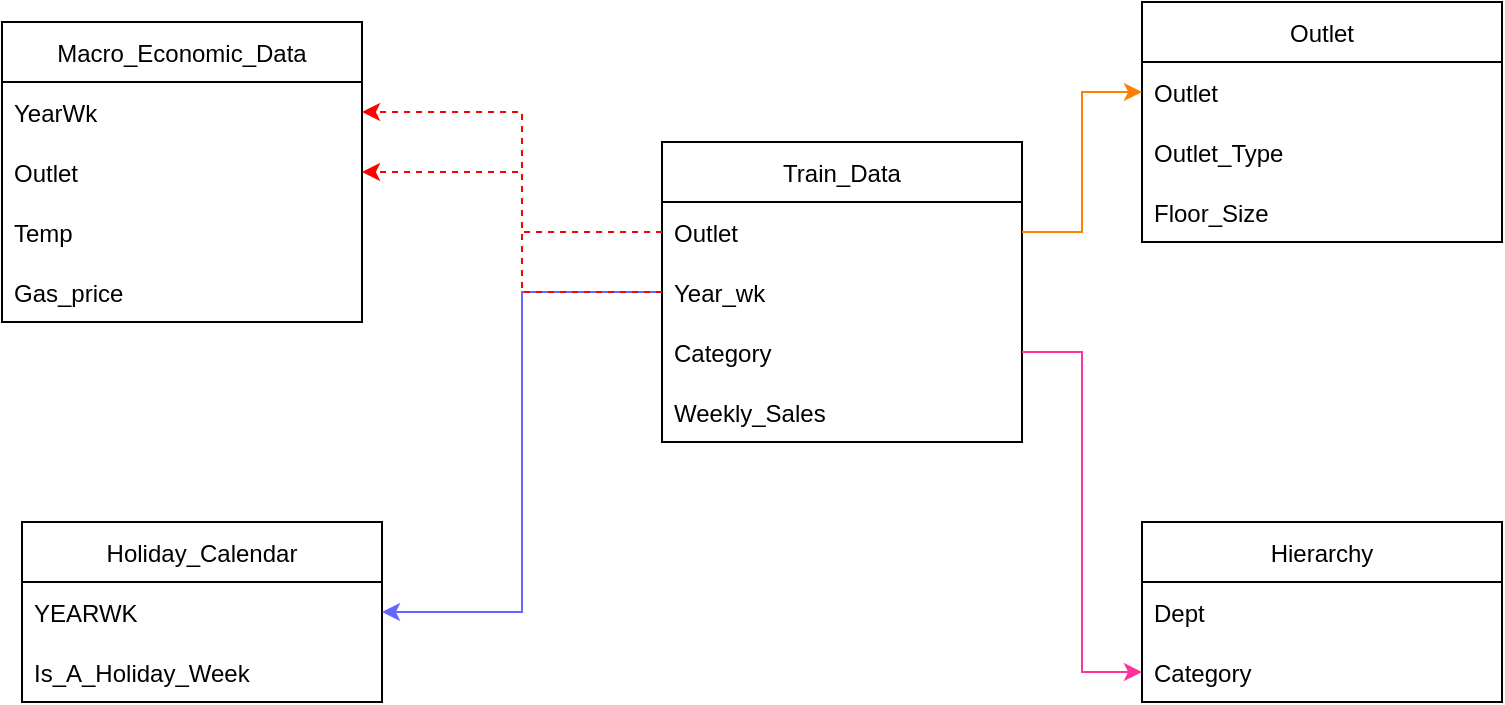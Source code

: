 <mxfile version="15.9.6" type="device"><diagram id="R2lEEEUBdFMjLlhIrx00" name="Page-1"><mxGraphModel dx="419" dy="662" grid="1" gridSize="10" guides="1" tooltips="1" connect="1" arrows="1" fold="1" page="1" pageScale="1" pageWidth="850" pageHeight="1100" math="0" shadow="0" extFonts="Permanent Marker^https://fonts.googleapis.com/css?family=Permanent+Marker"><root><mxCell id="0"/><mxCell id="1" parent="0"/><object label="Macro_Economic_Data" Gas_price="" id="PEPzc-A0r9CE2ni73IlE-22"><mxCell style="swimlane;fontStyle=0;childLayout=stackLayout;horizontal=1;startSize=30;horizontalStack=0;resizeParent=1;resizeParentMax=0;resizeLast=0;collapsible=1;marginBottom=0;" vertex="1" parent="1"><mxGeometry x="940" y="120" width="180" height="150" as="geometry"/></mxCell></object><mxCell id="PEPzc-A0r9CE2ni73IlE-23" value="YearWk" style="text;strokeColor=none;fillColor=none;align=left;verticalAlign=middle;spacingLeft=4;spacingRight=4;overflow=hidden;points=[[0,0.5],[1,0.5]];portConstraint=eastwest;rotatable=0;" vertex="1" parent="PEPzc-A0r9CE2ni73IlE-22"><mxGeometry y="30" width="180" height="30" as="geometry"/></mxCell><mxCell id="PEPzc-A0r9CE2ni73IlE-24" value="Outlet" style="text;strokeColor=none;fillColor=none;align=left;verticalAlign=middle;spacingLeft=4;spacingRight=4;overflow=hidden;points=[[0,0.5],[1,0.5]];portConstraint=eastwest;rotatable=0;" vertex="1" parent="PEPzc-A0r9CE2ni73IlE-22"><mxGeometry y="60" width="180" height="30" as="geometry"/></mxCell><mxCell id="PEPzc-A0r9CE2ni73IlE-25" value="Temp" style="text;strokeColor=none;fillColor=none;align=left;verticalAlign=middle;spacingLeft=4;spacingRight=4;overflow=hidden;points=[[0,0.5],[1,0.5]];portConstraint=eastwest;rotatable=0;" vertex="1" parent="PEPzc-A0r9CE2ni73IlE-22"><mxGeometry y="90" width="180" height="30" as="geometry"/></mxCell><mxCell id="PEPzc-A0r9CE2ni73IlE-26" value="Gas_price" style="text;strokeColor=none;fillColor=none;align=left;verticalAlign=middle;spacingLeft=4;spacingRight=4;overflow=hidden;points=[[0,0.5],[1,0.5]];portConstraint=eastwest;rotatable=0;" vertex="1" parent="PEPzc-A0r9CE2ni73IlE-22"><mxGeometry y="120" width="180" height="30" as="geometry"/></mxCell><object label="Outlet" Gas_price="" id="PEPzc-A0r9CE2ni73IlE-27"><mxCell style="swimlane;fontStyle=0;childLayout=stackLayout;horizontal=1;startSize=30;horizontalStack=0;resizeParent=1;resizeParentMax=0;resizeLast=0;collapsible=1;marginBottom=0;" vertex="1" parent="1"><mxGeometry x="1510" y="110" width="180" height="120" as="geometry"/></mxCell></object><mxCell id="PEPzc-A0r9CE2ni73IlE-28" value="Outlet" style="text;strokeColor=none;fillColor=none;align=left;verticalAlign=middle;spacingLeft=4;spacingRight=4;overflow=hidden;points=[[0,0.5],[1,0.5]];portConstraint=eastwest;rotatable=0;" vertex="1" parent="PEPzc-A0r9CE2ni73IlE-27"><mxGeometry y="30" width="180" height="30" as="geometry"/></mxCell><mxCell id="PEPzc-A0r9CE2ni73IlE-29" value="Outlet_Type" style="text;strokeColor=none;fillColor=none;align=left;verticalAlign=middle;spacingLeft=4;spacingRight=4;overflow=hidden;points=[[0,0.5],[1,0.5]];portConstraint=eastwest;rotatable=0;" vertex="1" parent="PEPzc-A0r9CE2ni73IlE-27"><mxGeometry y="60" width="180" height="30" as="geometry"/></mxCell><mxCell id="PEPzc-A0r9CE2ni73IlE-30" value="Floor_Size" style="text;strokeColor=none;fillColor=none;align=left;verticalAlign=middle;spacingLeft=4;spacingRight=4;overflow=hidden;points=[[0,0.5],[1,0.5]];portConstraint=eastwest;rotatable=0;" vertex="1" parent="PEPzc-A0r9CE2ni73IlE-27"><mxGeometry y="90" width="180" height="30" as="geometry"/></mxCell><object label="Holiday_Calendar" Gas_price="" id="PEPzc-A0r9CE2ni73IlE-32"><mxCell style="swimlane;fontStyle=0;childLayout=stackLayout;horizontal=1;startSize=30;horizontalStack=0;resizeParent=1;resizeParentMax=0;resizeLast=0;collapsible=1;marginBottom=0;" vertex="1" parent="1"><mxGeometry x="950" y="370" width="180" height="90" as="geometry"/></mxCell></object><mxCell id="PEPzc-A0r9CE2ni73IlE-33" value="YEARWK" style="text;strokeColor=none;fillColor=none;align=left;verticalAlign=middle;spacingLeft=4;spacingRight=4;overflow=hidden;points=[[0,0.5],[1,0.5]];portConstraint=eastwest;rotatable=0;" vertex="1" parent="PEPzc-A0r9CE2ni73IlE-32"><mxGeometry y="30" width="180" height="30" as="geometry"/></mxCell><mxCell id="PEPzc-A0r9CE2ni73IlE-34" value="Is_A_Holiday_Week" style="text;strokeColor=none;fillColor=none;align=left;verticalAlign=middle;spacingLeft=4;spacingRight=4;overflow=hidden;points=[[0,0.5],[1,0.5]];portConstraint=eastwest;rotatable=0;" vertex="1" parent="PEPzc-A0r9CE2ni73IlE-32"><mxGeometry y="60" width="180" height="30" as="geometry"/></mxCell><object label="Hierarchy" Gas_price="" id="PEPzc-A0r9CE2ni73IlE-36"><mxCell style="swimlane;fontStyle=0;childLayout=stackLayout;horizontal=1;startSize=30;horizontalStack=0;resizeParent=1;resizeParentMax=0;resizeLast=0;collapsible=1;marginBottom=0;" vertex="1" parent="1"><mxGeometry x="1510" y="370" width="180" height="90" as="geometry"/></mxCell></object><mxCell id="PEPzc-A0r9CE2ni73IlE-37" value="Dept " style="text;strokeColor=none;fillColor=none;align=left;verticalAlign=middle;spacingLeft=4;spacingRight=4;overflow=hidden;points=[[0,0.5],[1,0.5]];portConstraint=eastwest;rotatable=0;" vertex="1" parent="PEPzc-A0r9CE2ni73IlE-36"><mxGeometry y="30" width="180" height="30" as="geometry"/></mxCell><mxCell id="PEPzc-A0r9CE2ni73IlE-38" value="Category" style="text;strokeColor=none;fillColor=none;align=left;verticalAlign=middle;spacingLeft=4;spacingRight=4;overflow=hidden;points=[[0,0.5],[1,0.5]];portConstraint=eastwest;rotatable=0;" vertex="1" parent="PEPzc-A0r9CE2ni73IlE-36"><mxGeometry y="60" width="180" height="30" as="geometry"/></mxCell><object label="Train_Data" Gas_price="" id="PEPzc-A0r9CE2ni73IlE-39"><mxCell style="swimlane;fontStyle=0;childLayout=stackLayout;horizontal=1;startSize=30;horizontalStack=0;resizeParent=1;resizeParentMax=0;resizeLast=0;collapsible=1;marginBottom=0;" vertex="1" parent="1"><mxGeometry x="1270" y="180" width="180" height="150" as="geometry"/></mxCell></object><mxCell id="PEPzc-A0r9CE2ni73IlE-40" value="Outlet" style="text;strokeColor=none;fillColor=none;align=left;verticalAlign=middle;spacingLeft=4;spacingRight=4;overflow=hidden;points=[[0,0.5],[1,0.5]];portConstraint=eastwest;rotatable=0;" vertex="1" parent="PEPzc-A0r9CE2ni73IlE-39"><mxGeometry y="30" width="180" height="30" as="geometry"/></mxCell><mxCell id="PEPzc-A0r9CE2ni73IlE-42" value="Year_wk" style="text;strokeColor=none;fillColor=none;align=left;verticalAlign=middle;spacingLeft=4;spacingRight=4;overflow=hidden;points=[[0,0.5],[1,0.5]];portConstraint=eastwest;rotatable=0;" vertex="1" parent="PEPzc-A0r9CE2ni73IlE-39"><mxGeometry y="60" width="180" height="30" as="geometry"/></mxCell><mxCell id="PEPzc-A0r9CE2ni73IlE-41" value="Category" style="text;strokeColor=none;fillColor=none;align=left;verticalAlign=middle;spacingLeft=4;spacingRight=4;overflow=hidden;points=[[0,0.5],[1,0.5]];portConstraint=eastwest;rotatable=0;" vertex="1" parent="PEPzc-A0r9CE2ni73IlE-39"><mxGeometry y="90" width="180" height="30" as="geometry"/></mxCell><mxCell id="PEPzc-A0r9CE2ni73IlE-43" value="Weekly_Sales" style="text;strokeColor=none;fillColor=none;align=left;verticalAlign=middle;spacingLeft=4;spacingRight=4;overflow=hidden;points=[[0,0.5],[1,0.5]];portConstraint=eastwest;rotatable=0;" vertex="1" parent="PEPzc-A0r9CE2ni73IlE-39"><mxGeometry y="120" width="180" height="30" as="geometry"/></mxCell><mxCell id="PEPzc-A0r9CE2ni73IlE-44" style="edgeStyle=orthogonalEdgeStyle;rounded=0;orthogonalLoop=1;jettySize=auto;html=1;exitX=1;exitY=0.5;exitDx=0;exitDy=0;entryX=0;entryY=0.5;entryDx=0;entryDy=0;strokeColor=#FF8000;" edge="1" parent="1" source="PEPzc-A0r9CE2ni73IlE-40" target="PEPzc-A0r9CE2ni73IlE-28"><mxGeometry relative="1" as="geometry"/></mxCell><mxCell id="PEPzc-A0r9CE2ni73IlE-45" style="edgeStyle=orthogonalEdgeStyle;rounded=0;orthogonalLoop=1;jettySize=auto;html=1;entryX=0;entryY=0.5;entryDx=0;entryDy=0;strokeColor=#FF3399;" edge="1" parent="1" source="PEPzc-A0r9CE2ni73IlE-41" target="PEPzc-A0r9CE2ni73IlE-38"><mxGeometry relative="1" as="geometry"/></mxCell><mxCell id="PEPzc-A0r9CE2ni73IlE-46" style="edgeStyle=orthogonalEdgeStyle;rounded=0;orthogonalLoop=1;jettySize=auto;html=1;exitX=0;exitY=0.5;exitDx=0;exitDy=0;entryX=1;entryY=0.5;entryDx=0;entryDy=0;strokeColor=#6666FF;" edge="1" parent="1" source="PEPzc-A0r9CE2ni73IlE-42" target="PEPzc-A0r9CE2ni73IlE-33"><mxGeometry relative="1" as="geometry"/></mxCell><mxCell id="PEPzc-A0r9CE2ni73IlE-47" style="edgeStyle=orthogonalEdgeStyle;rounded=0;orthogonalLoop=1;jettySize=auto;html=1;exitX=0;exitY=0.5;exitDx=0;exitDy=0;entryX=1;entryY=0.5;entryDx=0;entryDy=0;dashed=1;strokeColor=#FF0000;" edge="1" parent="1" source="PEPzc-A0r9CE2ni73IlE-42" target="PEPzc-A0r9CE2ni73IlE-23"><mxGeometry relative="1" as="geometry"><Array as="points"><mxPoint x="1200" y="255"/><mxPoint x="1200" y="165"/></Array></mxGeometry></mxCell><mxCell id="PEPzc-A0r9CE2ni73IlE-48" style="edgeStyle=orthogonalEdgeStyle;rounded=0;orthogonalLoop=1;jettySize=auto;html=1;exitX=0;exitY=0.5;exitDx=0;exitDy=0;entryX=1;entryY=0.5;entryDx=0;entryDy=0;dashed=1;strokeColor=#FF0000;" edge="1" parent="1" source="PEPzc-A0r9CE2ni73IlE-40" target="PEPzc-A0r9CE2ni73IlE-24"><mxGeometry relative="1" as="geometry"><Array as="points"><mxPoint x="1200" y="225"/><mxPoint x="1200" y="195"/></Array></mxGeometry></mxCell></root></mxGraphModel></diagram></mxfile>